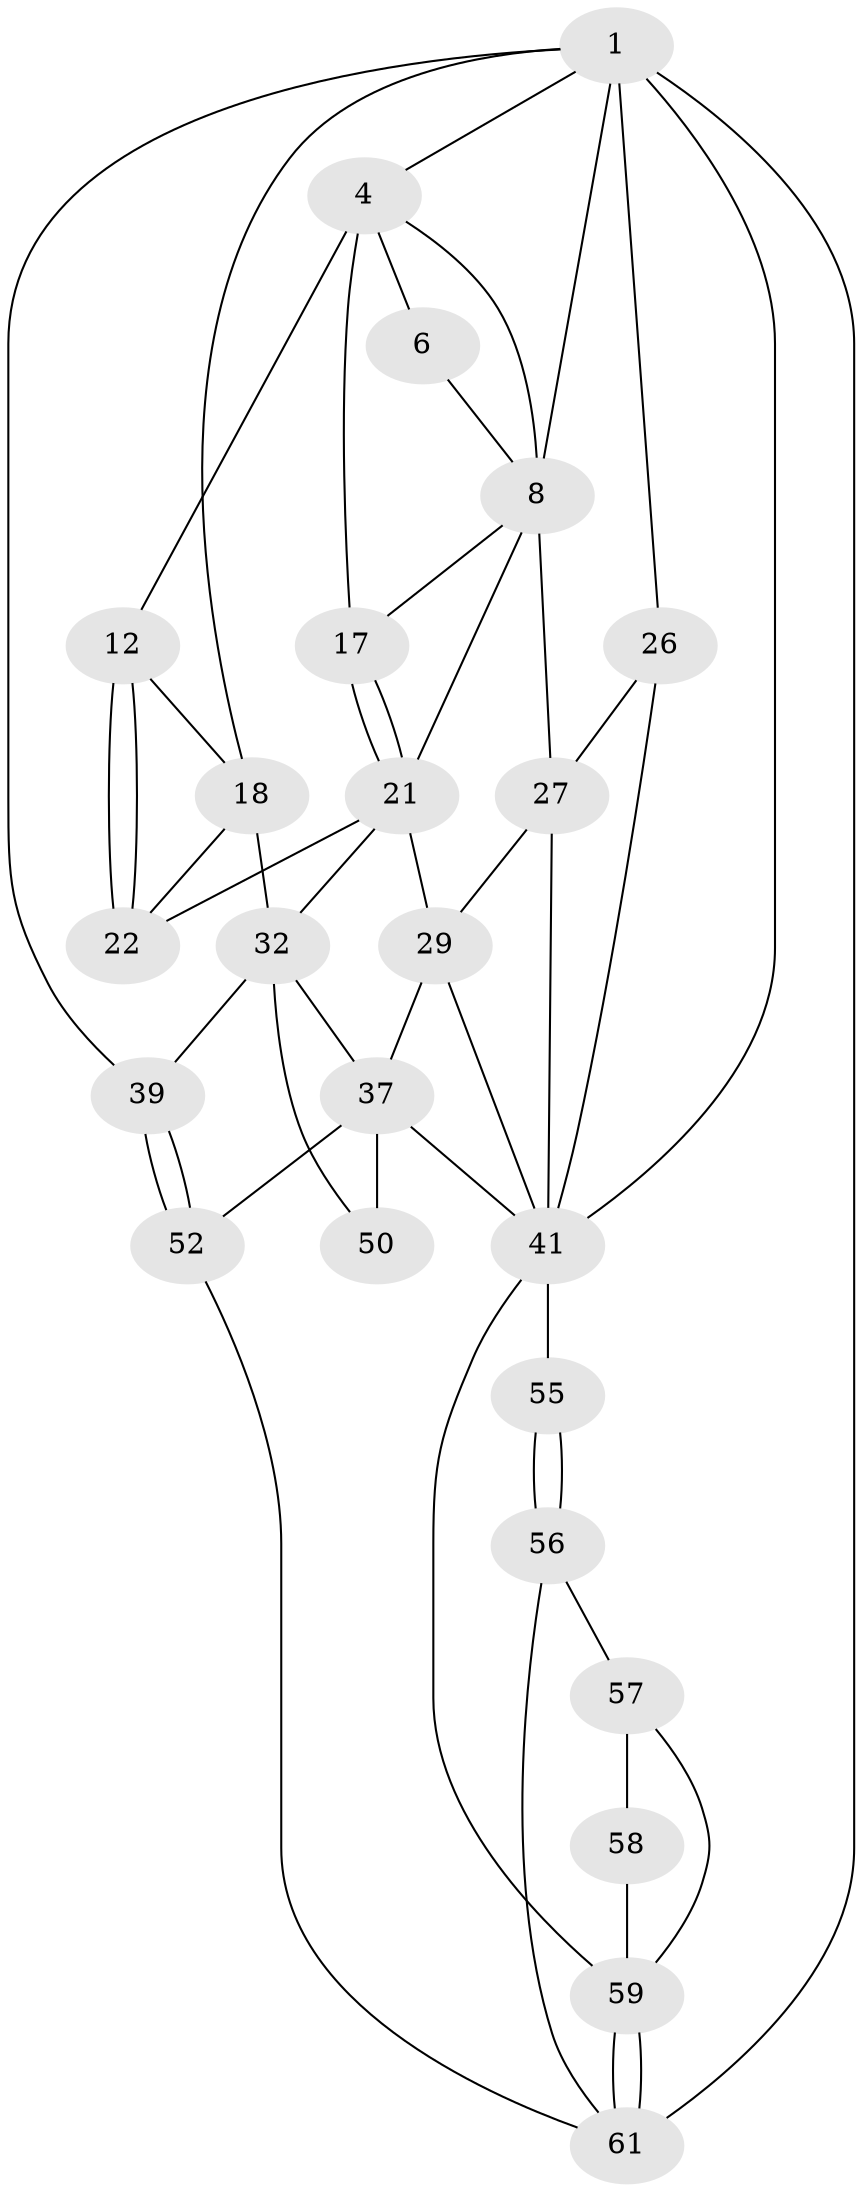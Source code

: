 // original degree distribution, {3: 0.04838709677419355, 6: 0.27419354838709675, 4: 0.27419354838709675, 5: 0.4032258064516129}
// Generated by graph-tools (version 1.1) at 2025/21/03/04/25 18:21:40]
// undirected, 24 vertices, 51 edges
graph export_dot {
graph [start="1"]
  node [color=gray90,style=filled];
  1 [pos="+0.7919469721054264+0",super="+2+7"];
  4 [pos="+0+0",super="+5"];
  6 [pos="+0.6435096557669698+0"];
  8 [pos="+0.665121559692897+0.09444827417166655",super="+9+19"];
  12 [pos="+0.20563112029144823+0.11906991999632512",super="+13"];
  17 [pos="+0.48750478183384516+0.2366772387940927"];
  18 [pos="+0+0.14305751378470194",super="+23"];
  21 [pos="+0.48938775443388116+0.24692687828133383",super="+24"];
  22 [pos="+0.17006587155258013+0.28063467963287536"];
  26 [pos="+1+0.3435575541964859",super="+47"];
  27 [pos="+0.8843703993187851+0.4350866922312294",super="+28+40"];
  29 [pos="+0.6448140493372398+0.5064680270839655",super="+30"];
  32 [pos="+0.15075896803606736+0.4648020810508166",super="+33"];
  37 [pos="+0.25283963054029507+0.6995906744697511",super="+46+38"];
  39 [pos="+0+1"];
  41 [pos="+0.7685649553275091+0.7530336905479759",super="+49+42"];
  50 [pos="+0.021327471842552244+0.6069413764416612"];
  52 [pos="+0+1"];
  55 [pos="+0.4272149320372642+0.808984889062145"];
  56 [pos="+0.44623627031385343+0.9237223689183878"];
  57 [pos="+0.5072516217894438+0.9430194622003174"];
  58 [pos="+0.5658248543050399+0.8970298722226154"];
  59 [pos="+0.6854217232704454+1",super="+60"];
  61 [pos="+0.7211942017857205+1",super="+62"];
  1 -- 4;
  1 -- 39 [weight=2];
  1 -- 18;
  1 -- 26;
  1 -- 61;
  1 -- 8 [weight=2];
  1 -- 41;
  4 -- 12 [weight=2];
  4 -- 17;
  4 -- 6;
  4 -- 8;
  6 -- 8;
  8 -- 17;
  8 -- 27;
  8 -- 21;
  12 -- 22;
  12 -- 22;
  12 -- 18;
  17 -- 21;
  17 -- 21;
  18 -- 32;
  18 -- 22;
  21 -- 32;
  21 -- 22;
  21 -- 29 [weight=2];
  26 -- 27 [weight=2];
  26 -- 41;
  27 -- 29;
  27 -- 41;
  29 -- 41 [weight=2];
  29 -- 37;
  32 -- 37;
  32 -- 50;
  32 -- 39;
  37 -- 50 [weight=2];
  37 -- 52;
  37 -- 41;
  39 -- 52;
  39 -- 52;
  41 -- 55 [weight=2];
  41 -- 59;
  52 -- 61;
  55 -- 56;
  55 -- 56;
  56 -- 57;
  56 -- 61;
  57 -- 58;
  57 -- 59;
  58 -- 59;
  59 -- 61;
  59 -- 61;
}
